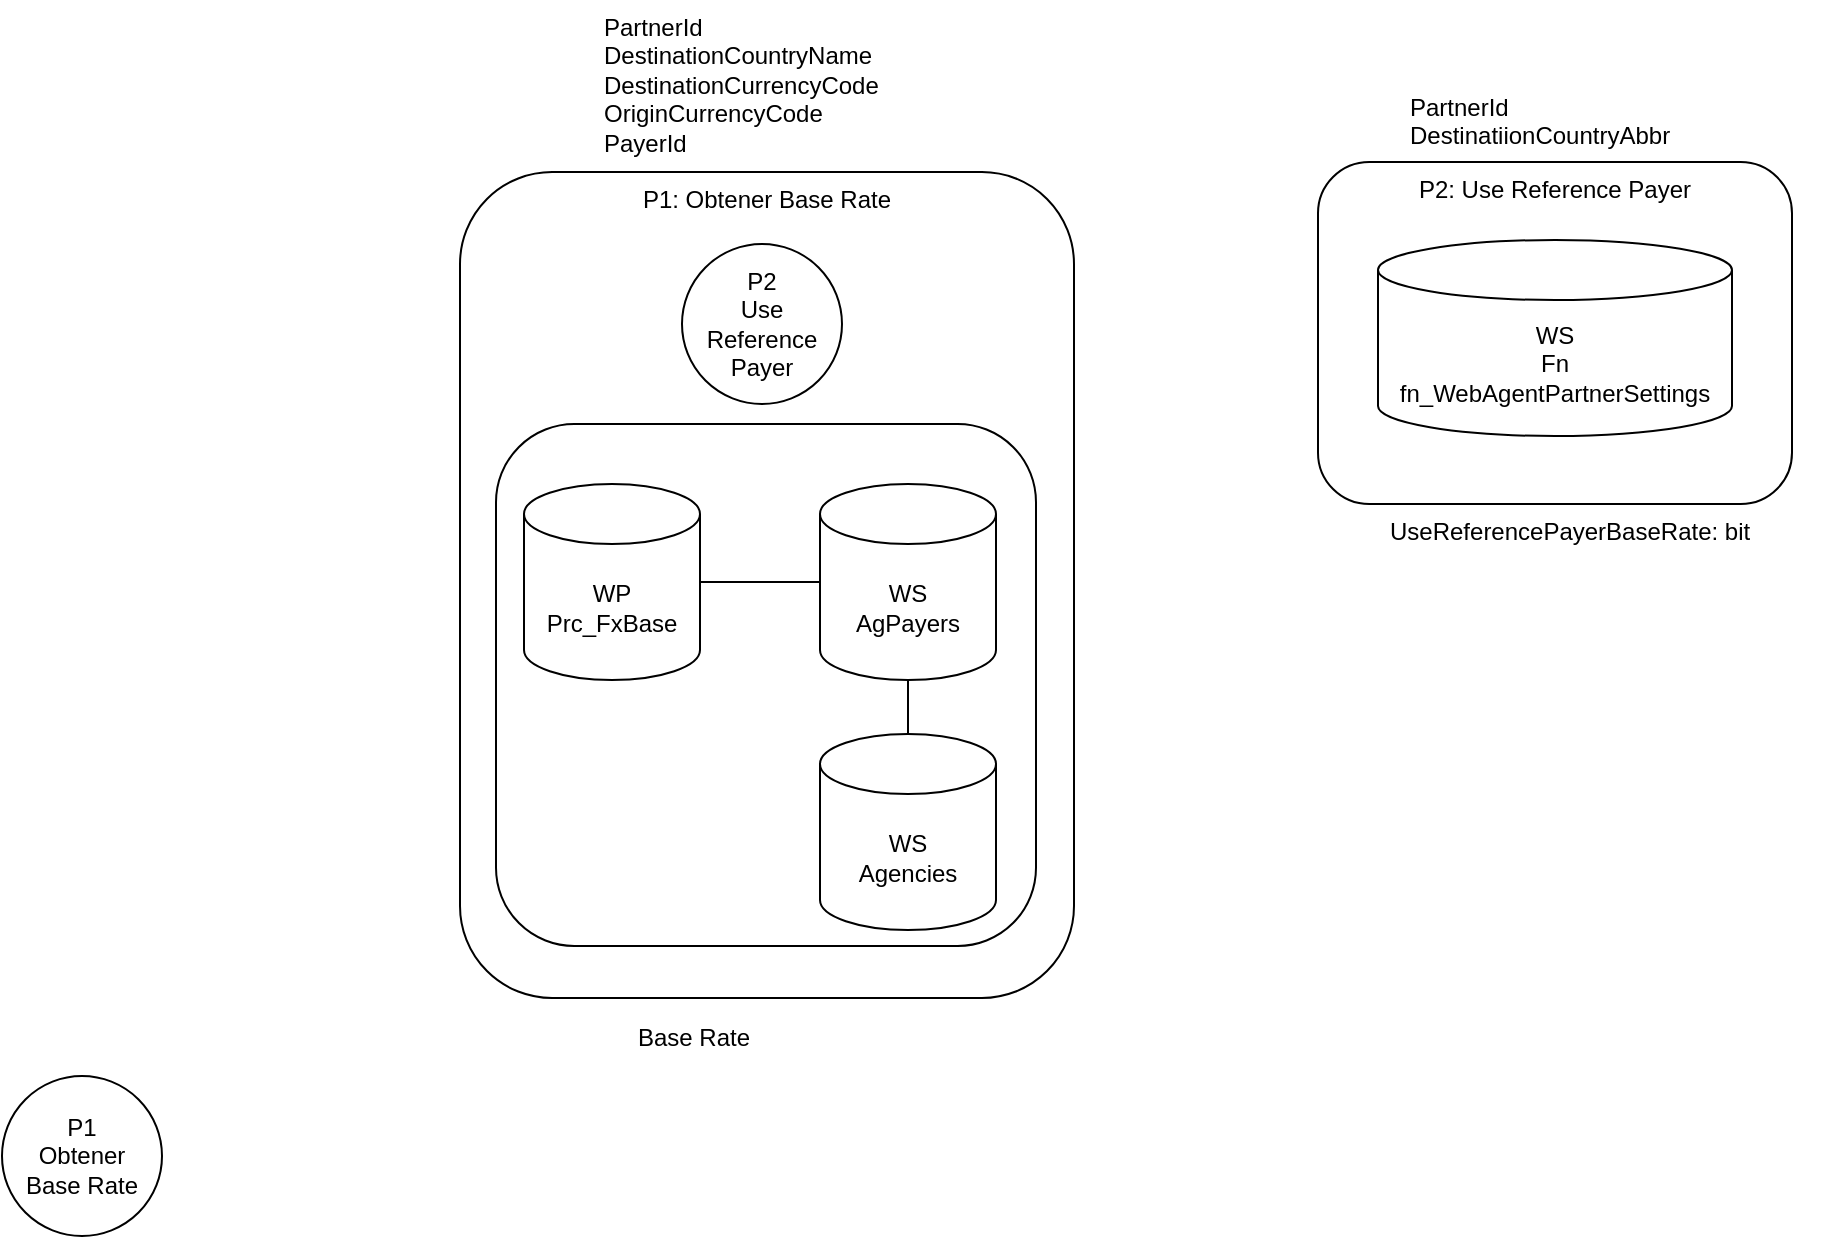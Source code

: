 <mxfile version="22.1.21" type="github">
  <diagram name="Página-1" id="Z9ccmkdessQVMvPRhgoj">
    <mxGraphModel dx="1434" dy="1138" grid="0" gridSize="10" guides="1" tooltips="1" connect="1" arrows="1" fold="1" page="0" pageScale="1" pageWidth="827" pageHeight="1169" math="0" shadow="0">
      <root>
        <mxCell id="0" />
        <mxCell id="1" parent="0" />
        <mxCell id="2KvOPoVdGtIPZ7EIpbnL-9" value="P1: Obtener Base Rate" style="rounded=1;whiteSpace=wrap;html=1;verticalAlign=top;align=center;" vertex="1" parent="1">
          <mxGeometry x="537" y="-77" width="307" height="413" as="geometry" />
        </mxCell>
        <mxCell id="2KvOPoVdGtIPZ7EIpbnL-1" value="P1&lt;br&gt;Obtener&lt;br&gt;Base Rate" style="ellipse;whiteSpace=wrap;html=1;aspect=fixed;" vertex="1" parent="1">
          <mxGeometry x="308" y="375" width="80" height="80" as="geometry" />
        </mxCell>
        <mxCell id="2KvOPoVdGtIPZ7EIpbnL-12" value="PartnerId&lt;br&gt;DestinationCountryName&lt;br&gt;DestinationCurrencyCode&lt;br&gt;OriginCurrencyCode&lt;br&gt;PayerId" style="text;strokeColor=none;fillColor=none;align=left;verticalAlign=top;spacingLeft=4;spacingRight=4;overflow=hidden;points=[[0,0.5],[1,0.5]];portConstraint=eastwest;rotatable=0;whiteSpace=wrap;html=1;" vertex="1" parent="1">
          <mxGeometry x="603" y="-163" width="211" height="88" as="geometry" />
        </mxCell>
        <mxCell id="2KvOPoVdGtIPZ7EIpbnL-14" value="Base Rate" style="text;strokeColor=none;fillColor=none;align=left;verticalAlign=top;spacingLeft=4;spacingRight=4;overflow=hidden;points=[[0,0.5],[1,0.5]];portConstraint=eastwest;rotatable=0;whiteSpace=wrap;html=1;" vertex="1" parent="1">
          <mxGeometry x="620" y="342" width="211" height="40" as="geometry" />
        </mxCell>
        <mxCell id="2KvOPoVdGtIPZ7EIpbnL-15" value="P2&lt;br&gt;Use Reference&lt;br&gt;Payer" style="ellipse;whiteSpace=wrap;html=1;aspect=fixed;" vertex="1" parent="1">
          <mxGeometry x="648" y="-41" width="80" height="80" as="geometry" />
        </mxCell>
        <mxCell id="2KvOPoVdGtIPZ7EIpbnL-16" value="" style="rounded=1;whiteSpace=wrap;html=1;" vertex="1" parent="1">
          <mxGeometry x="555" y="49" width="270" height="261" as="geometry" />
        </mxCell>
        <mxCell id="2KvOPoVdGtIPZ7EIpbnL-2" value="WP&lt;br&gt;Prc_FxBase" style="shape=cylinder3;whiteSpace=wrap;html=1;boundedLbl=1;backgroundOutline=1;size=15;" vertex="1" parent="1">
          <mxGeometry x="569" y="79" width="88" height="98" as="geometry" />
        </mxCell>
        <mxCell id="2KvOPoVdGtIPZ7EIpbnL-6" value="" style="endArrow=none;html=1;rounded=0;entryX=0;entryY=0.5;entryDx=0;entryDy=0;entryPerimeter=0;exitX=1;exitY=0.5;exitDx=0;exitDy=0;exitPerimeter=0;" edge="1" parent="1" source="2KvOPoVdGtIPZ7EIpbnL-2" target="2KvOPoVdGtIPZ7EIpbnL-3">
          <mxGeometry width="50" height="50" relative="1" as="geometry">
            <mxPoint x="387" y="405" as="sourcePoint" />
            <mxPoint x="437" y="355" as="targetPoint" />
          </mxGeometry>
        </mxCell>
        <mxCell id="2KvOPoVdGtIPZ7EIpbnL-3" value="WS&lt;br&gt;AgPayers" style="shape=cylinder3;whiteSpace=wrap;html=1;boundedLbl=1;backgroundOutline=1;size=15;" vertex="1" parent="1">
          <mxGeometry x="717" y="79" width="88" height="98" as="geometry" />
        </mxCell>
        <mxCell id="2KvOPoVdGtIPZ7EIpbnL-8" value="" style="endArrow=none;html=1;rounded=0;entryX=0.5;entryY=1;entryDx=0;entryDy=0;entryPerimeter=0;exitX=0.5;exitY=0;exitDx=0;exitDy=0;exitPerimeter=0;" edge="1" parent="1" source="2KvOPoVdGtIPZ7EIpbnL-4" target="2KvOPoVdGtIPZ7EIpbnL-3">
          <mxGeometry width="50" height="50" relative="1" as="geometry">
            <mxPoint x="387" y="405" as="sourcePoint" />
            <mxPoint x="437" y="355" as="targetPoint" />
          </mxGeometry>
        </mxCell>
        <mxCell id="2KvOPoVdGtIPZ7EIpbnL-4" value="WS&lt;br&gt;Agencies" style="shape=cylinder3;whiteSpace=wrap;html=1;boundedLbl=1;backgroundOutline=1;size=15;" vertex="1" parent="1">
          <mxGeometry x="717" y="204" width="88" height="98" as="geometry" />
        </mxCell>
        <mxCell id="2KvOPoVdGtIPZ7EIpbnL-17" value="P2: Use Reference Payer" style="rounded=1;whiteSpace=wrap;html=1;verticalAlign=top;" vertex="1" parent="1">
          <mxGeometry x="966" y="-82" width="237" height="171" as="geometry" />
        </mxCell>
        <mxCell id="2KvOPoVdGtIPZ7EIpbnL-18" value="WS&lt;br&gt;Fn&lt;br&gt;fn_WebAgentPartnerSettings" style="shape=cylinder3;whiteSpace=wrap;html=1;boundedLbl=1;backgroundOutline=1;size=15;" vertex="1" parent="1">
          <mxGeometry x="996" y="-43" width="177" height="98" as="geometry" />
        </mxCell>
        <mxCell id="2KvOPoVdGtIPZ7EIpbnL-19" value="PartnerId&lt;br&gt;DestinatiionCountryAbbr" style="text;strokeColor=none;fillColor=none;align=left;verticalAlign=top;spacingLeft=4;spacingRight=4;overflow=hidden;points=[[0,0.5],[1,0.5]];portConstraint=eastwest;rotatable=0;whiteSpace=wrap;html=1;" vertex="1" parent="1">
          <mxGeometry x="1006" y="-123" width="211" height="39" as="geometry" />
        </mxCell>
        <mxCell id="2KvOPoVdGtIPZ7EIpbnL-20" value="UseReferencePayerBaseRate: bit" style="text;strokeColor=none;fillColor=none;align=left;verticalAlign=top;spacingLeft=4;spacingRight=4;overflow=hidden;points=[[0,0.5],[1,0.5]];portConstraint=eastwest;rotatable=0;whiteSpace=wrap;html=1;" vertex="1" parent="1">
          <mxGeometry x="996" y="89" width="211" height="39" as="geometry" />
        </mxCell>
      </root>
    </mxGraphModel>
  </diagram>
</mxfile>
